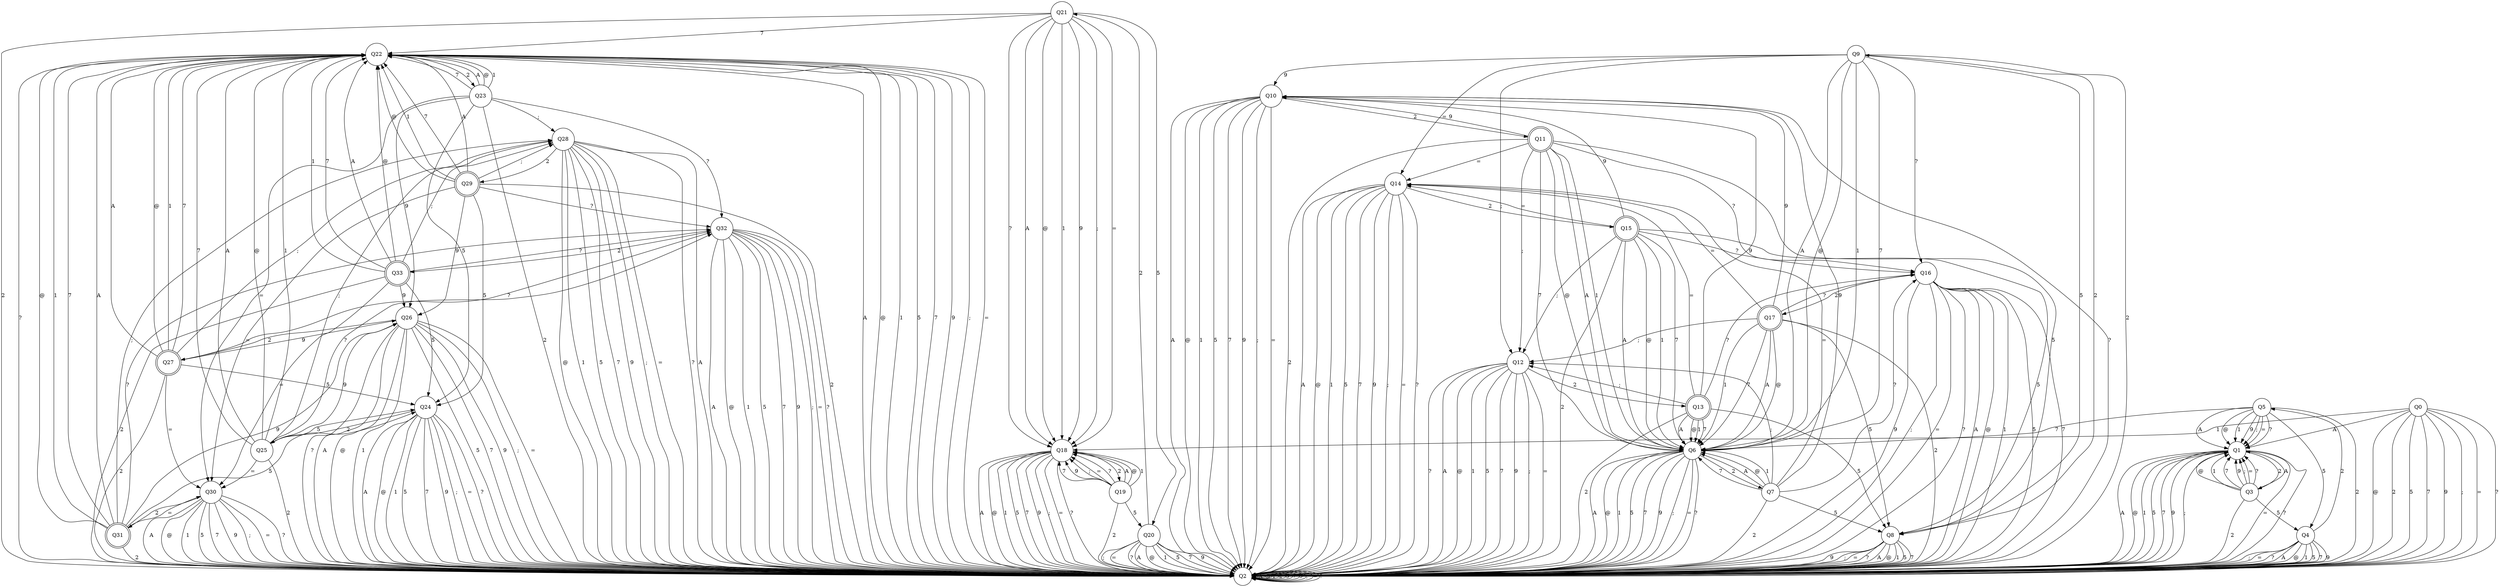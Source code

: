 digraph re_dfa {
Q21 [shape=circle];
Q9 [shape=circle];
Q10 [shape=circle];
Q15 [shape=doublecircle];
Q8 [shape=circle];
Q2 [shape=circle];
Q11 [shape=doublecircle];
Q6 [shape=circle];
Q7 [shape=circle];
Q20 [shape=circle];
Q28 [shape=circle];
Q30 [shape=circle];
Q17 [shape=doublecircle];
Q25 [shape=circle];
Q23 [shape=circle];
Q29 [shape=doublecircle];
Q22 [shape=circle];
Q12 [shape=circle];
Q16 [shape=circle];
Q24 [shape=circle];
Q13 [shape=doublecircle];
Q33 [shape=doublecircle];
Q14 [shape=circle];
Q1 [shape=circle];
Q18 [shape=circle];
Q27 [shape=doublecircle];
Q3 [shape=circle];
Q26 [shape=circle];
Q31 [shape=doublecircle];
Q0 [shape=circle];
Q4 [shape=circle];
Q32 [shape=circle];
Q19 [shape=circle];
Q5 [shape=circle];
Q21 -> Q18  [label=A];
Q21 -> Q18  [label="@"];
Q21 -> Q18  [label=1];
Q21 -> Q2  [label=2];
Q21 -> Q20  [label=5];
Q21 -> Q22  [label=7];
Q21 -> Q18  [label=9];
Q21 -> Q18  [label=";"];
Q21 -> Q18  [label="="];
Q21 -> Q18  [label="?"];
Q9 -> Q6  [label=A];
Q9 -> Q6  [label="@"];
Q9 -> Q6  [label=1];
Q9 -> Q2  [label=2];
Q9 -> Q8  [label=5];
Q9 -> Q6  [label=7];
Q9 -> Q10  [label=9];
Q9 -> Q12  [label=";"];
Q9 -> Q14  [label="="];
Q9 -> Q16  [label="?"];
Q10 -> Q2  [label=A];
Q10 -> Q2  [label="@"];
Q10 -> Q2  [label=1];
Q10 -> Q11  [label=2];
Q10 -> Q2  [label=5];
Q10 -> Q2  [label=7];
Q10 -> Q2  [label=9];
Q10 -> Q2  [label=";"];
Q10 -> Q2  [label="="];
Q10 -> Q2  [label="?"];
Q15 -> Q6  [label=A];
Q15 -> Q6  [label="@"];
Q15 -> Q6  [label=1];
Q15 -> Q2  [label=2];
Q15 -> Q8  [label=5];
Q15 -> Q6  [label=7];
Q15 -> Q10  [label=9];
Q15 -> Q12  [label=";"];
Q15 -> Q14  [label="="];
Q15 -> Q16  [label="?"];
Q8 -> Q2  [label=A];
Q8 -> Q2  [label="@"];
Q8 -> Q2  [label=1];
Q8 -> Q9  [label=2];
Q8 -> Q2  [label=5];
Q8 -> Q2  [label=7];
Q8 -> Q2  [label=9];
Q8 -> Q2  [label=";"];
Q8 -> Q2  [label="="];
Q8 -> Q2  [label="?"];
Q2 -> Q2  [label=A];
Q2 -> Q2  [label="@"];
Q2 -> Q2  [label=1];
Q2 -> Q2  [label=2];
Q2 -> Q2  [label=5];
Q2 -> Q2  [label=7];
Q2 -> Q2  [label=9];
Q2 -> Q2  [label=";"];
Q2 -> Q2  [label="="];
Q2 -> Q2  [label="?"];
Q11 -> Q6  [label=A];
Q11 -> Q6  [label="@"];
Q11 -> Q6  [label=1];
Q11 -> Q2  [label=2];
Q11 -> Q8  [label=5];
Q11 -> Q6  [label=7];
Q11 -> Q10  [label=9];
Q11 -> Q12  [label=";"];
Q11 -> Q14  [label="="];
Q11 -> Q16  [label="?"];
Q6 -> Q2  [label=A];
Q6 -> Q2  [label="@"];
Q6 -> Q2  [label=1];
Q6 -> Q7  [label=2];
Q6 -> Q2  [label=5];
Q6 -> Q2  [label=7];
Q6 -> Q2  [label=9];
Q6 -> Q2  [label=";"];
Q6 -> Q2  [label="="];
Q6 -> Q2  [label="?"];
Q7 -> Q6  [label=A];
Q7 -> Q6  [label="@"];
Q7 -> Q6  [label=1];
Q7 -> Q2  [label=2];
Q7 -> Q8  [label=5];
Q7 -> Q6  [label=7];
Q7 -> Q10  [label=9];
Q7 -> Q12  [label=";"];
Q7 -> Q14  [label="="];
Q7 -> Q16  [label="?"];
Q20 -> Q2  [label=A];
Q20 -> Q2  [label="@"];
Q20 -> Q2  [label=1];
Q20 -> Q21  [label=2];
Q20 -> Q2  [label=5];
Q20 -> Q2  [label=7];
Q20 -> Q2  [label=9];
Q20 -> Q2  [label=";"];
Q20 -> Q2  [label="="];
Q20 -> Q2  [label="?"];
Q28 -> Q2  [label=A];
Q28 -> Q2  [label="@"];
Q28 -> Q2  [label=1];
Q28 -> Q29  [label=2];
Q28 -> Q2  [label=5];
Q28 -> Q2  [label=7];
Q28 -> Q2  [label=9];
Q28 -> Q2  [label=";"];
Q28 -> Q2  [label="="];
Q28 -> Q2  [label="?"];
Q30 -> Q2  [label=A];
Q30 -> Q2  [label="@"];
Q30 -> Q2  [label=1];
Q30 -> Q31  [label=2];
Q30 -> Q2  [label=5];
Q30 -> Q2  [label=7];
Q30 -> Q2  [label=9];
Q30 -> Q2  [label=";"];
Q30 -> Q2  [label="="];
Q30 -> Q2  [label="?"];
Q17 -> Q6  [label=A];
Q17 -> Q6  [label="@"];
Q17 -> Q6  [label=1];
Q17 -> Q2  [label=2];
Q17 -> Q8  [label=5];
Q17 -> Q6  [label=7];
Q17 -> Q10  [label=9];
Q17 -> Q12  [label=";"];
Q17 -> Q14  [label="="];
Q17 -> Q16  [label="?"];
Q25 -> Q22  [label=A];
Q25 -> Q22  [label="@"];
Q25 -> Q22  [label=1];
Q25 -> Q2  [label=2];
Q25 -> Q24  [label=5];
Q25 -> Q22  [label=7];
Q25 -> Q26  [label=9];
Q25 -> Q28  [label=";"];
Q25 -> Q30  [label="="];
Q25 -> Q32  [label="?"];
Q23 -> Q22  [label=A];
Q23 -> Q22  [label="@"];
Q23 -> Q22  [label=1];
Q23 -> Q2  [label=2];
Q23 -> Q24  [label=5];
Q23 -> Q22  [label=7];
Q23 -> Q26  [label=9];
Q23 -> Q28  [label=";"];
Q23 -> Q30  [label="="];
Q23 -> Q32  [label="?"];
Q29 -> Q22  [label=A];
Q29 -> Q22  [label="@"];
Q29 -> Q22  [label=1];
Q29 -> Q2  [label=2];
Q29 -> Q24  [label=5];
Q29 -> Q22  [label=7];
Q29 -> Q26  [label=9];
Q29 -> Q28  [label=";"];
Q29 -> Q30  [label="="];
Q29 -> Q32  [label="?"];
Q22 -> Q2  [label=A];
Q22 -> Q2  [label="@"];
Q22 -> Q2  [label=1];
Q22 -> Q23  [label=2];
Q22 -> Q2  [label=5];
Q22 -> Q2  [label=7];
Q22 -> Q2  [label=9];
Q22 -> Q2  [label=";"];
Q22 -> Q2  [label="="];
Q22 -> Q2  [label="?"];
Q12 -> Q2  [label=A];
Q12 -> Q2  [label="@"];
Q12 -> Q2  [label=1];
Q12 -> Q13  [label=2];
Q12 -> Q2  [label=5];
Q12 -> Q2  [label=7];
Q12 -> Q2  [label=9];
Q12 -> Q2  [label=";"];
Q12 -> Q2  [label="="];
Q12 -> Q2  [label="?"];
Q16 -> Q2  [label=A];
Q16 -> Q2  [label="@"];
Q16 -> Q2  [label=1];
Q16 -> Q17  [label=2];
Q16 -> Q2  [label=5];
Q16 -> Q2  [label=7];
Q16 -> Q2  [label=9];
Q16 -> Q2  [label=";"];
Q16 -> Q2  [label="="];
Q16 -> Q2  [label="?"];
Q24 -> Q2  [label=A];
Q24 -> Q2  [label="@"];
Q24 -> Q2  [label=1];
Q24 -> Q25  [label=2];
Q24 -> Q2  [label=5];
Q24 -> Q2  [label=7];
Q24 -> Q2  [label=9];
Q24 -> Q2  [label=";"];
Q24 -> Q2  [label="="];
Q24 -> Q2  [label="?"];
Q13 -> Q6  [label=A];
Q13 -> Q6  [label="@"];
Q13 -> Q6  [label=1];
Q13 -> Q2  [label=2];
Q13 -> Q8  [label=5];
Q13 -> Q6  [label=7];
Q13 -> Q10  [label=9];
Q13 -> Q12  [label=";"];
Q13 -> Q14  [label="="];
Q13 -> Q16  [label="?"];
Q33 -> Q22  [label=A];
Q33 -> Q22  [label="@"];
Q33 -> Q22  [label=1];
Q33 -> Q2  [label=2];
Q33 -> Q24  [label=5];
Q33 -> Q22  [label=7];
Q33 -> Q26  [label=9];
Q33 -> Q28  [label=";"];
Q33 -> Q30  [label="="];
Q33 -> Q32  [label="?"];
Q14 -> Q2  [label=A];
Q14 -> Q2  [label="@"];
Q14 -> Q2  [label=1];
Q14 -> Q15  [label=2];
Q14 -> Q2  [label=5];
Q14 -> Q2  [label=7];
Q14 -> Q2  [label=9];
Q14 -> Q2  [label=";"];
Q14 -> Q2  [label="="];
Q14 -> Q2  [label="?"];
Q1 -> Q2  [label=A];
Q1 -> Q2  [label="@"];
Q1 -> Q2  [label=1];
Q1 -> Q3  [label=2];
Q1 -> Q2  [label=5];
Q1 -> Q2  [label=7];
Q1 -> Q2  [label=9];
Q1 -> Q2  [label=";"];
Q1 -> Q2  [label="="];
Q1 -> Q2  [label="?"];
Q18 -> Q2  [label=A];
Q18 -> Q2  [label="@"];
Q18 -> Q2  [label=1];
Q18 -> Q19  [label=2];
Q18 -> Q2  [label=5];
Q18 -> Q2  [label=7];
Q18 -> Q2  [label=9];
Q18 -> Q2  [label=";"];
Q18 -> Q2  [label="="];
Q18 -> Q2  [label="?"];
Q27 -> Q22  [label=A];
Q27 -> Q22  [label="@"];
Q27 -> Q22  [label=1];
Q27 -> Q2  [label=2];
Q27 -> Q24  [label=5];
Q27 -> Q22  [label=7];
Q27 -> Q26  [label=9];
Q27 -> Q28  [label=";"];
Q27 -> Q30  [label="="];
Q27 -> Q32  [label="?"];
Q3 -> Q1  [label=A];
Q3 -> Q1  [label="@"];
Q3 -> Q1  [label=1];
Q3 -> Q2  [label=2];
Q3 -> Q4  [label=5];
Q3 -> Q1  [label=7];
Q3 -> Q1  [label=9];
Q3 -> Q1  [label=";"];
Q3 -> Q1  [label="="];
Q3 -> Q1  [label="?"];
Q26 -> Q2  [label=A];
Q26 -> Q2  [label="@"];
Q26 -> Q2  [label=1];
Q26 -> Q27  [label=2];
Q26 -> Q2  [label=5];
Q26 -> Q2  [label=7];
Q26 -> Q2  [label=9];
Q26 -> Q2  [label=";"];
Q26 -> Q2  [label="="];
Q26 -> Q2  [label="?"];
Q31 -> Q22  [label=A];
Q31 -> Q22  [label="@"];
Q31 -> Q22  [label=1];
Q31 -> Q2  [label=2];
Q31 -> Q24  [label=5];
Q31 -> Q22  [label=7];
Q31 -> Q26  [label=9];
Q31 -> Q28  [label=";"];
Q31 -> Q30  [label="="];
Q31 -> Q32  [label="?"];
Q0 -> Q1  [label=A];
Q0 -> Q2  [label="@"];
Q0 -> Q18  [label=1];
Q0 -> Q2  [label=2];
Q0 -> Q2  [label=5];
Q0 -> Q2  [label=7];
Q0 -> Q2  [label=9];
Q0 -> Q2  [label=";"];
Q0 -> Q2  [label="="];
Q0 -> Q2  [label="?"];
Q4 -> Q2  [label=A];
Q4 -> Q2  [label="@"];
Q4 -> Q2  [label=1];
Q4 -> Q5  [label=2];
Q4 -> Q2  [label=5];
Q4 -> Q2  [label=7];
Q4 -> Q2  [label=9];
Q4 -> Q2  [label=";"];
Q4 -> Q2  [label="="];
Q4 -> Q2  [label="?"];
Q32 -> Q2  [label=A];
Q32 -> Q2  [label="@"];
Q32 -> Q2  [label=1];
Q32 -> Q33  [label=2];
Q32 -> Q2  [label=5];
Q32 -> Q2  [label=7];
Q32 -> Q2  [label=9];
Q32 -> Q2  [label=";"];
Q32 -> Q2  [label="="];
Q32 -> Q2  [label="?"];
Q19 -> Q18  [label=A];
Q19 -> Q18  [label="@"];
Q19 -> Q18  [label=1];
Q19 -> Q2  [label=2];
Q19 -> Q20  [label=5];
Q19 -> Q18  [label=7];
Q19 -> Q18  [label=9];
Q19 -> Q18  [label=";"];
Q19 -> Q18  [label="="];
Q19 -> Q18  [label="?"];
Q5 -> Q1  [label=A];
Q5 -> Q1  [label="@"];
Q5 -> Q1  [label=1];
Q5 -> Q2  [label=2];
Q5 -> Q4  [label=5];
Q5 -> Q6  [label=7];
Q5 -> Q1  [label=9];
Q5 -> Q1  [label=";"];
Q5 -> Q1  [label="="];
Q5 -> Q1  [label="?"];
}
